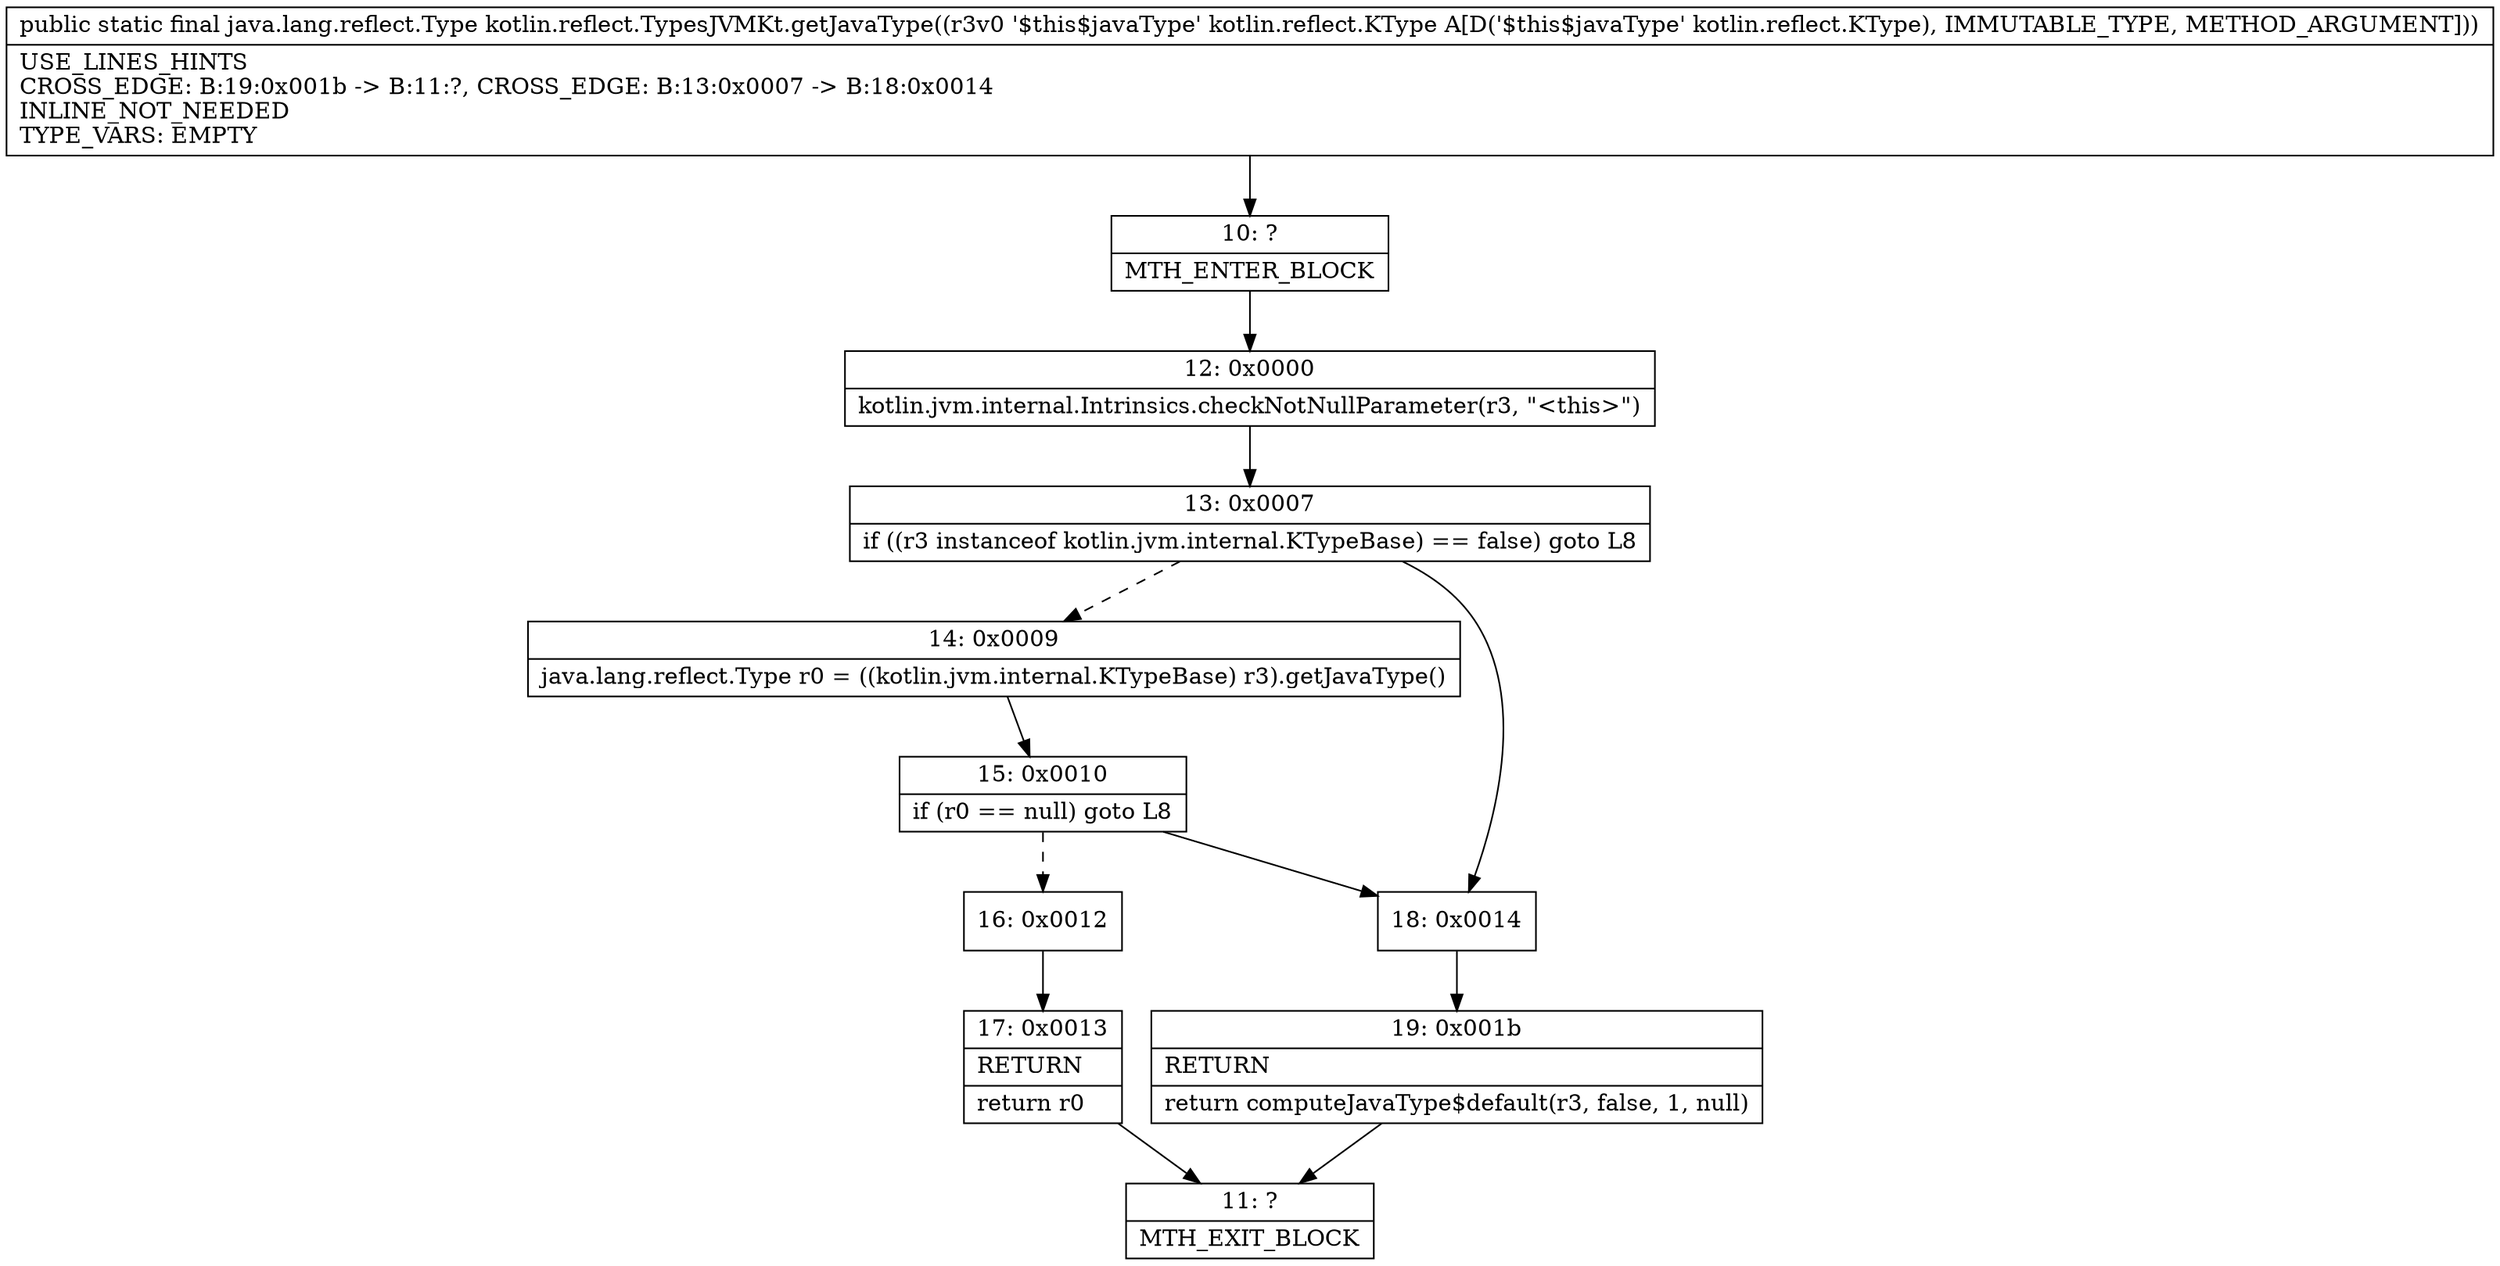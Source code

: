 digraph "CFG forkotlin.reflect.TypesJVMKt.getJavaType(Lkotlin\/reflect\/KType;)Ljava\/lang\/reflect\/Type;" {
Node_10 [shape=record,label="{10\:\ ?|MTH_ENTER_BLOCK\l}"];
Node_12 [shape=record,label="{12\:\ 0x0000|kotlin.jvm.internal.Intrinsics.checkNotNullParameter(r3, \"\<this\>\")\l}"];
Node_13 [shape=record,label="{13\:\ 0x0007|if ((r3 instanceof kotlin.jvm.internal.KTypeBase) == false) goto L8\l}"];
Node_14 [shape=record,label="{14\:\ 0x0009|java.lang.reflect.Type r0 = ((kotlin.jvm.internal.KTypeBase) r3).getJavaType()\l}"];
Node_15 [shape=record,label="{15\:\ 0x0010|if (r0 == null) goto L8\l}"];
Node_16 [shape=record,label="{16\:\ 0x0012}"];
Node_17 [shape=record,label="{17\:\ 0x0013|RETURN\l|return r0\l}"];
Node_11 [shape=record,label="{11\:\ ?|MTH_EXIT_BLOCK\l}"];
Node_18 [shape=record,label="{18\:\ 0x0014}"];
Node_19 [shape=record,label="{19\:\ 0x001b|RETURN\l|return computeJavaType$default(r3, false, 1, null)\l}"];
MethodNode[shape=record,label="{public static final java.lang.reflect.Type kotlin.reflect.TypesJVMKt.getJavaType((r3v0 '$this$javaType' kotlin.reflect.KType A[D('$this$javaType' kotlin.reflect.KType), IMMUTABLE_TYPE, METHOD_ARGUMENT]))  | USE_LINES_HINTS\lCROSS_EDGE: B:19:0x001b \-\> B:11:?, CROSS_EDGE: B:13:0x0007 \-\> B:18:0x0014\lINLINE_NOT_NEEDED\lTYPE_VARS: EMPTY\l}"];
MethodNode -> Node_10;Node_10 -> Node_12;
Node_12 -> Node_13;
Node_13 -> Node_14[style=dashed];
Node_13 -> Node_18;
Node_14 -> Node_15;
Node_15 -> Node_16[style=dashed];
Node_15 -> Node_18;
Node_16 -> Node_17;
Node_17 -> Node_11;
Node_18 -> Node_19;
Node_19 -> Node_11;
}

